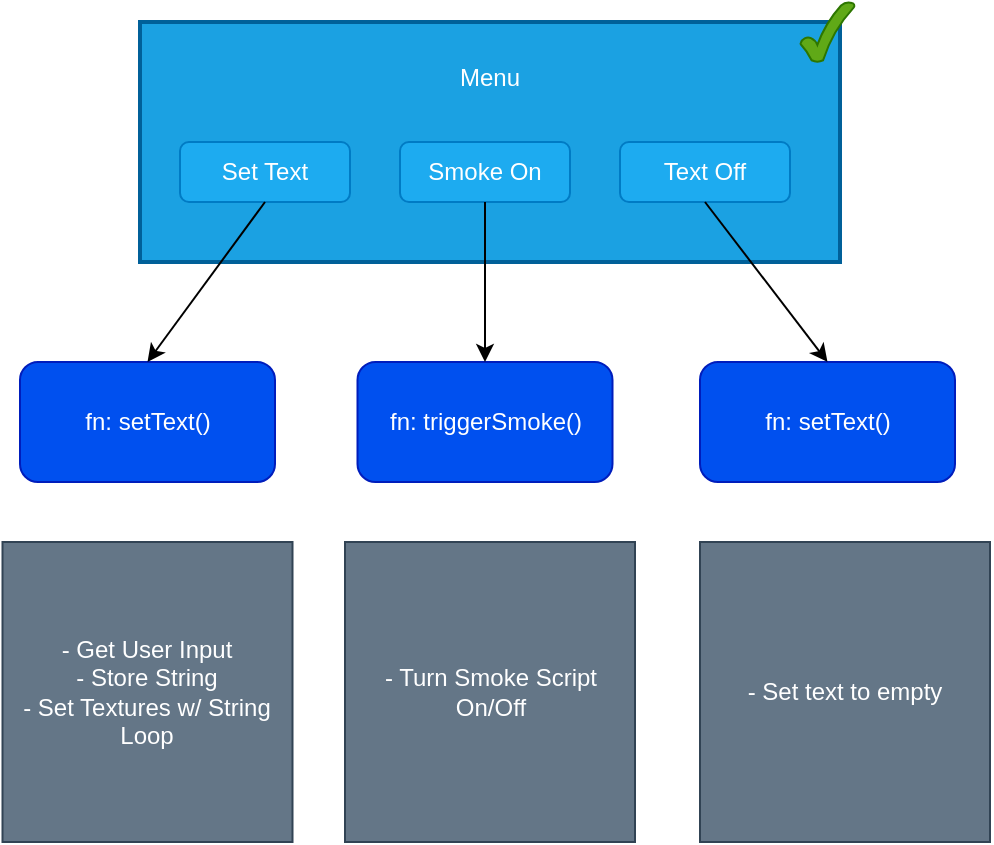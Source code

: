 <mxfile>
    <diagram id="k5UbcWoa5PVLGJxkYrq2" name="Page-1">
        <mxGraphModel dx="797" dy="929" grid="1" gridSize="10" guides="1" tooltips="1" connect="1" arrows="1" fold="1" page="0" pageScale="1" pageWidth="1100" pageHeight="1700" math="0" shadow="0">
            <root>
                <mxCell id="0"/>
                <mxCell id="1" parent="0"/>
                <mxCell id="4" value="&lt;br&gt;Menu" style="rounded=0;whiteSpace=wrap;html=1;verticalAlign=top;fillColor=#1ba1e2;fontColor=#ffffff;strokeColor=#006099;strokeWidth=2;perimeterSpacing=0;" parent="1" vertex="1">
                    <mxGeometry x="260" y="210" width="350" height="120" as="geometry"/>
                </mxCell>
                <mxCell id="5" value="Set Text" style="rounded=1;whiteSpace=wrap;html=1;fillColor=#1DABF0;fontColor=#ffffff;strokeColor=#007BC4;strokeWidth=1;" parent="1" vertex="1">
                    <mxGeometry x="280" y="270" width="85" height="30" as="geometry"/>
                </mxCell>
                <mxCell id="7" value="Smoke On" style="rounded=1;whiteSpace=wrap;html=1;fillColor=#1DABF0;fontColor=#ffffff;strokeColor=#007BC4;strokeWidth=1;" parent="1" vertex="1">
                    <mxGeometry x="390" y="270" width="85" height="30" as="geometry"/>
                </mxCell>
                <mxCell id="8" value="Text Off" style="rounded=1;whiteSpace=wrap;html=1;fillColor=#1DABF0;fontColor=#ffffff;strokeColor=#007BC4;strokeWidth=1;" parent="1" vertex="1">
                    <mxGeometry x="500" y="270" width="85" height="30" as="geometry"/>
                </mxCell>
                <mxCell id="9" value="fn: setText()" style="rounded=1;whiteSpace=wrap;html=1;fillColor=#0050ef;fontColor=#ffffff;strokeColor=#001DBC;strokeWidth=1;" parent="1" vertex="1">
                    <mxGeometry x="200" y="380" width="127.5" height="60" as="geometry"/>
                </mxCell>
                <mxCell id="10" value="fn: triggerSmoke()" style="rounded=1;whiteSpace=wrap;html=1;fillColor=#0050ef;fontColor=#ffffff;strokeColor=#001DBC;strokeWidth=1;" parent="1" vertex="1">
                    <mxGeometry x="368.75" y="380" width="127.5" height="60" as="geometry"/>
                </mxCell>
                <mxCell id="11" value="fn: setText()" style="rounded=1;whiteSpace=wrap;html=1;fillColor=#0050ef;fontColor=#ffffff;strokeColor=#001DBC;strokeWidth=1;" parent="1" vertex="1">
                    <mxGeometry x="540" y="380" width="127.5" height="60" as="geometry"/>
                </mxCell>
                <mxCell id="12" value="" style="endArrow=classic;html=1;entryX=0.5;entryY=0;entryDx=0;entryDy=0;exitX=0.5;exitY=1;exitDx=0;exitDy=0;" parent="1" source="5" target="9" edge="1">
                    <mxGeometry width="50" height="50" relative="1" as="geometry">
                        <mxPoint x="380" y="480" as="sourcePoint"/>
                        <mxPoint x="430" y="430" as="targetPoint"/>
                    </mxGeometry>
                </mxCell>
                <mxCell id="13" value="" style="endArrow=classic;html=1;exitX=0.5;exitY=1;exitDx=0;exitDy=0;entryX=0.5;entryY=0;entryDx=0;entryDy=0;" parent="1" source="7" target="10" edge="1">
                    <mxGeometry width="50" height="50" relative="1" as="geometry">
                        <mxPoint x="450" y="600" as="sourcePoint"/>
                        <mxPoint x="500" y="550" as="targetPoint"/>
                    </mxGeometry>
                </mxCell>
                <mxCell id="14" value="" style="endArrow=classic;html=1;exitX=0.5;exitY=1;exitDx=0;exitDy=0;entryX=0.5;entryY=0;entryDx=0;entryDy=0;" parent="1" source="8" target="11" edge="1">
                    <mxGeometry width="50" height="50" relative="1" as="geometry">
                        <mxPoint x="510" y="590" as="sourcePoint"/>
                        <mxPoint x="560" y="540" as="targetPoint"/>
                    </mxGeometry>
                </mxCell>
                <mxCell id="15" value="- Get User Input&lt;br&gt;- Store String&lt;br&gt;- Set Textures w/ String Loop" style="rounded=0;whiteSpace=wrap;html=1;strokeColor=#314354;strokeWidth=1;fillColor=#647687;fontColor=#ffffff;" parent="1" vertex="1">
                    <mxGeometry x="191.25" y="470" width="145" height="150" as="geometry"/>
                </mxCell>
                <mxCell id="16" value="- Turn Smoke Script On/Off" style="rounded=0;whiteSpace=wrap;html=1;strokeColor=#314354;strokeWidth=1;fillColor=#647687;fontColor=#ffffff;" parent="1" vertex="1">
                    <mxGeometry x="362.5" y="470" width="145" height="150" as="geometry"/>
                </mxCell>
                <mxCell id="17" value="- Set text to empty" style="rounded=0;whiteSpace=wrap;html=1;strokeColor=#314354;strokeWidth=1;fillColor=#647687;fontColor=#ffffff;" parent="1" vertex="1">
                    <mxGeometry x="540" y="470" width="145" height="150" as="geometry"/>
                </mxCell>
                <mxCell id="18" value="" style="verticalLabelPosition=bottom;verticalAlign=top;html=1;shape=mxgraph.basic.tick;fillColor=#60a917;fontColor=#ffffff;strokeColor=#2D7600;" vertex="1" parent="1">
                    <mxGeometry x="590.25" y="200" width="27" height="30" as="geometry"/>
                </mxCell>
            </root>
        </mxGraphModel>
    </diagram>
</mxfile>